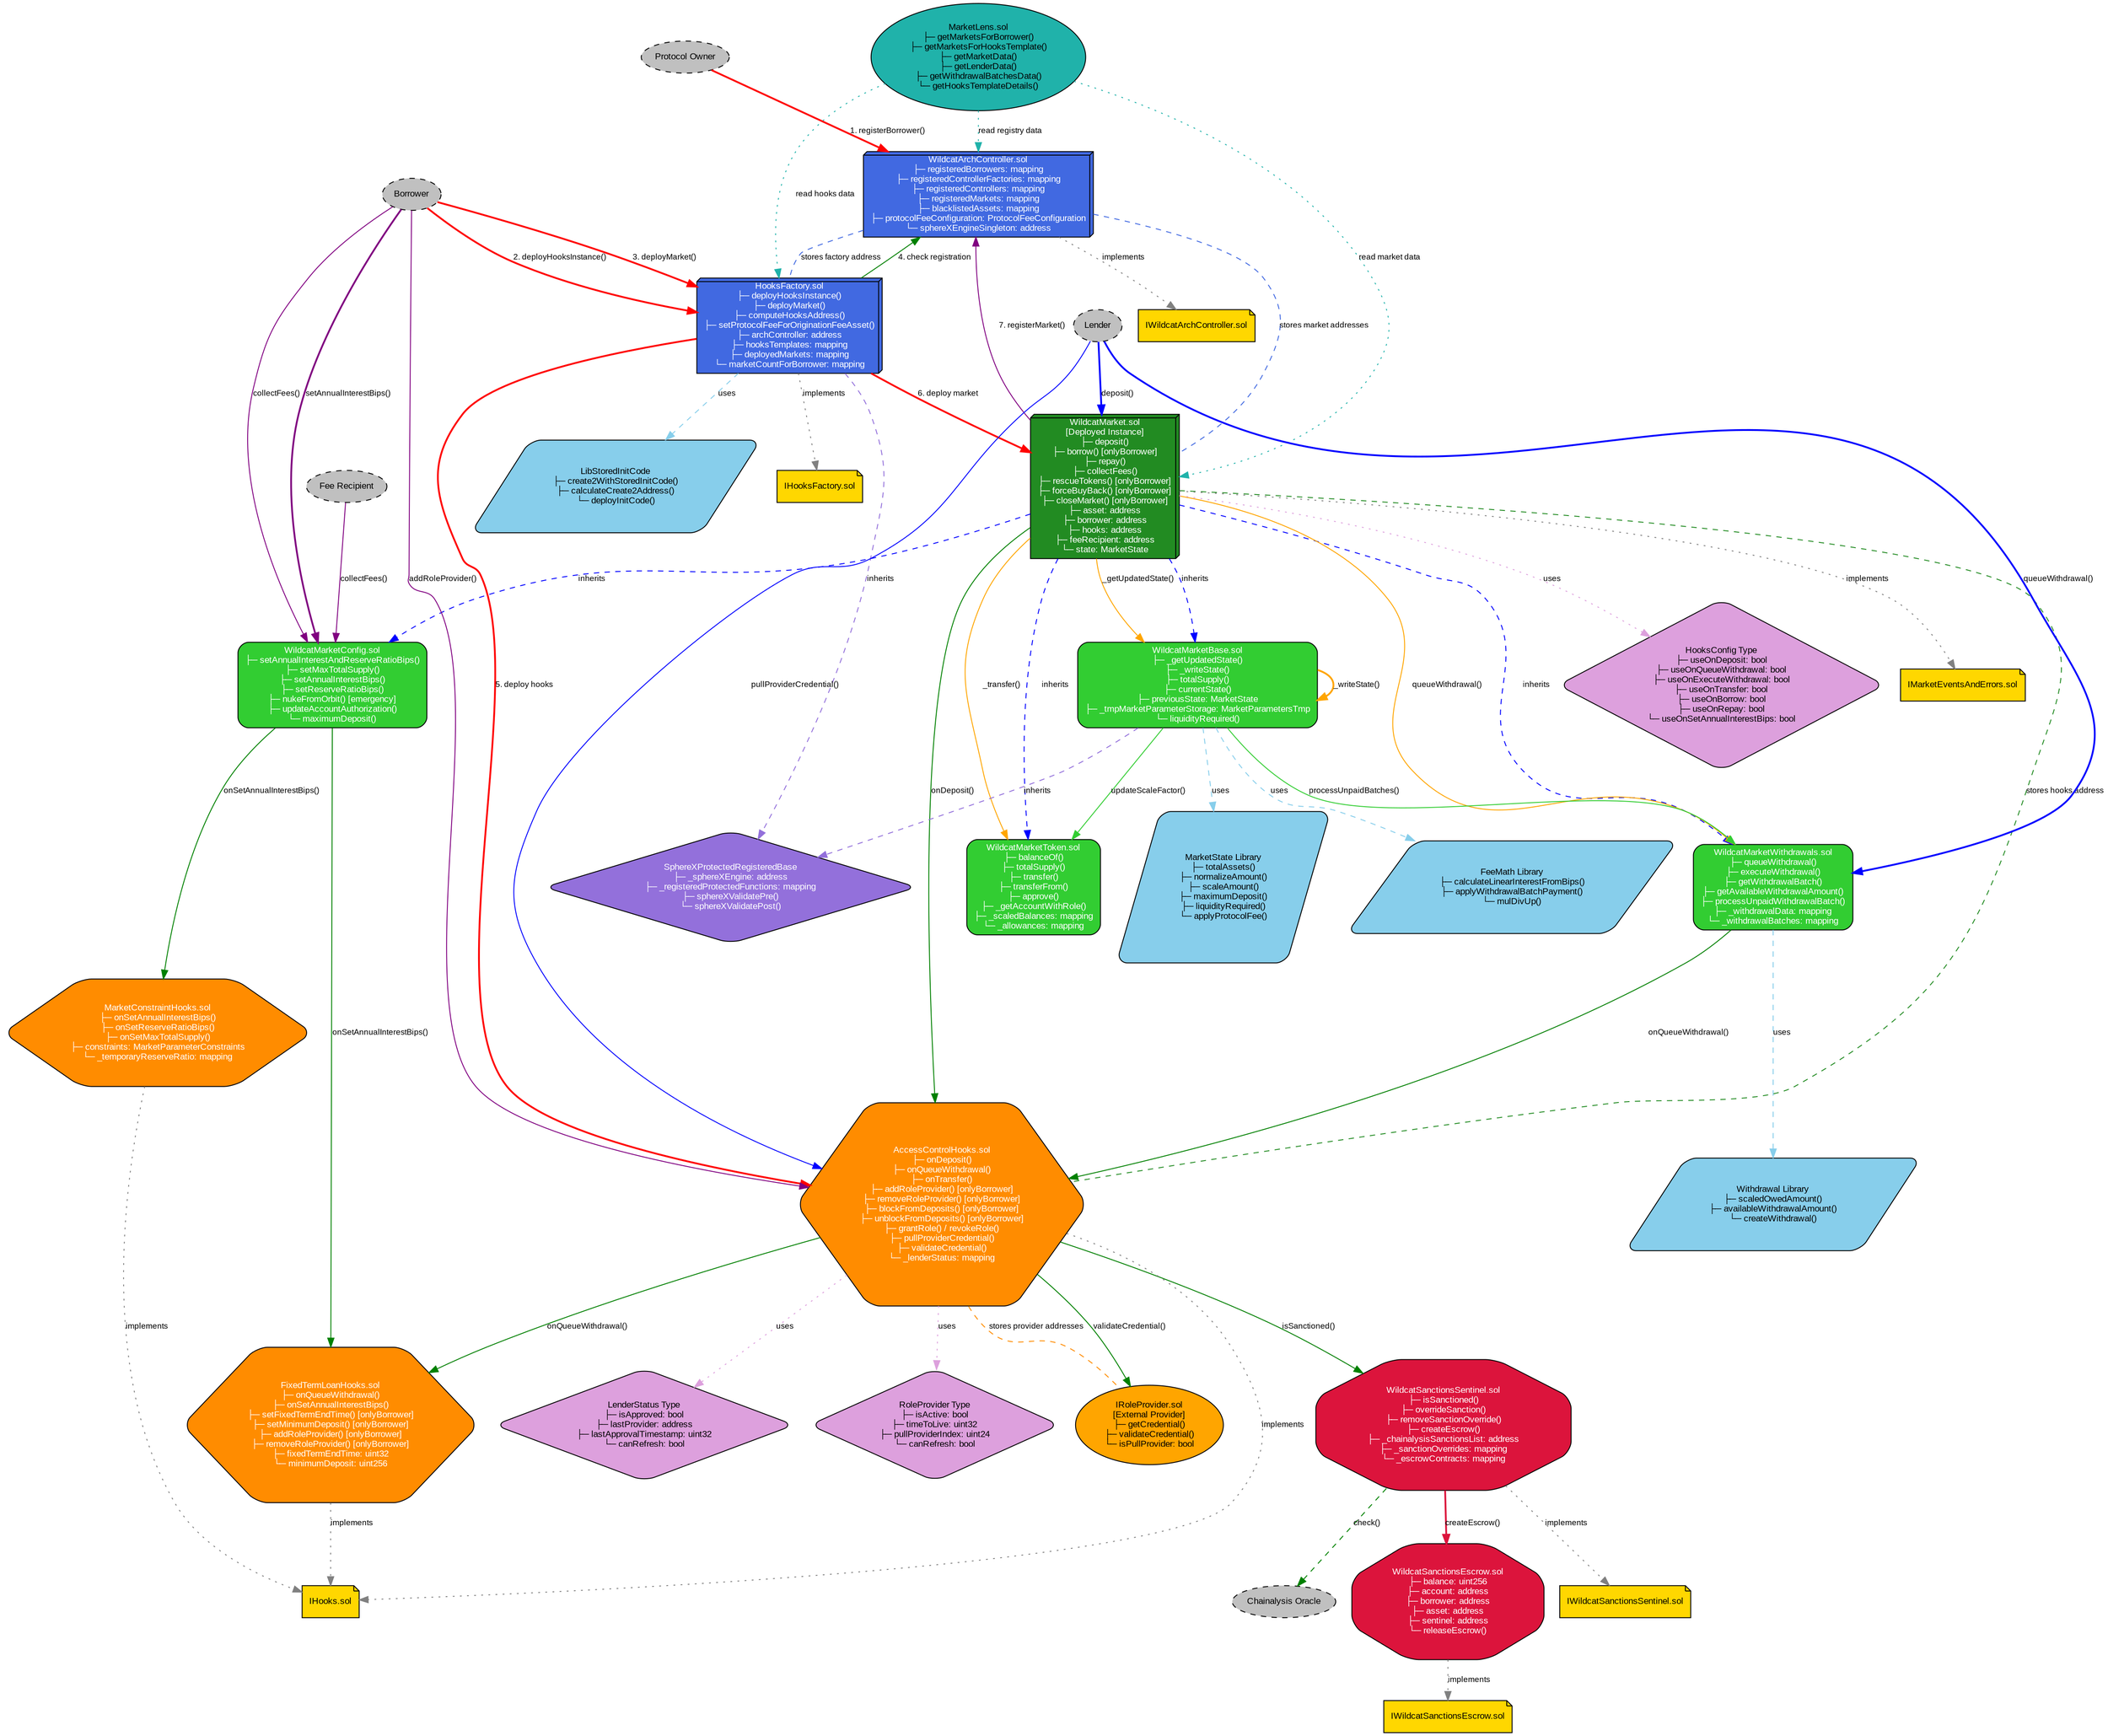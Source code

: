 digraph WildcatV2Protocol {
    rankdir=TB;
    compound=true;
    node [shape=box, style="rounded,filled", fontname="Arial", fontsize=10];
    edge [fontname="Arial", fontsize=9];
    
    // Core Protocol Contracts
    "WildcatArchController.sol" [fillcolor="#4169E1", fontcolor=white, shape=box3d, label="WildcatArchController.sol\n├─ registeredBorrowers: mapping\n├─ registeredControllerFactories: mapping\n├─ registeredControllers: mapping\n├─ registeredMarkets: mapping\n├─ blacklistedAssets: mapping\n├─ protocolFeeConfiguration: ProtocolFeeConfiguration\n└─ sphereXEngineSingleton: address"];
    
    "HooksFactory.sol" [fillcolor="#4169E1", fontcolor=white, shape=box3d, label="HooksFactory.sol\n├─ deployHooksInstance()\n├─ deployMarket()\n├─ computeHooksAddress()\n├─ setProtocolFeeForOriginationFeeAsset()\n├─ archController: address\n├─ hooksTemplates: mapping\n├─ deployedMarkets: mapping\n└─ marketCountForBorrower: mapping"];
    
    // Market Contracts  
    "WildcatMarket.sol" [fillcolor="#228B22", fontcolor=white, shape=box3d, label="WildcatMarket.sol\n[Deployed Instance]\n├─ deposit()\n├─ borrow() [onlyBorrower]\n├─ repay()\n├─ collectFees()\n├─ rescueTokens() [onlyBorrower]\n├─ forceBuyBack() [onlyBorrower]\n├─ closeMarket() [onlyBorrower]\n├─ asset: address\n├─ borrower: address\n├─ hooks: address\n├─ feeRecipient: address\n└─ state: MarketState"];
    
    "WildcatMarketBase.sol" [fillcolor="#32CD32", fontcolor=white, label="WildcatMarketBase.sol\n├─ _getUpdatedState()\n├─ _writeState()\n├─ totalSupply()\n├─ currentState()\n├─ previousState: MarketState\n├─ _tmpMarketParameterStorage: MarketParametersTmp\n└─ liquidityRequired()"];
    
    "WildcatMarketConfig.sol" [fillcolor="#32CD32", fontcolor=white, label="WildcatMarketConfig.sol\n├─ setAnnualInterestAndReserveRatioBips()\n├─ setMaxTotalSupply()\n├─ setAnnualInterestBips()\n├─ setReserveRatioBips()\n├─ nukeFromOrbit() [emergency]\n├─ updateAccountAuthorization()\n└─ maximumDeposit()"];
    
    "WildcatMarketToken.sol" [fillcolor="#32CD32", fontcolor=white, label="WildcatMarketToken.sol\n├─ balanceOf()\n├─ totalSupply()\n├─ transfer()\n├─ transferFrom()\n├─ approve()\n├─ _getAccountWithRole()\n├─ _scaledBalances: mapping\n└─ _allowances: mapping"];
    
    "WildcatMarketWithdrawals.sol" [fillcolor="#32CD32", fontcolor=white, label="WildcatMarketWithdrawals.sol\n├─ queueWithdrawal()\n├─ executeWithdrawal()\n├─ getWithdrawalBatch()\n├─ getAvailableWithdrawalAmount()\n├─ processUnpaidWithdrawalBatch()\n├─ _withdrawalData: mapping\n└─ _withdrawalBatches: mapping"];
    
    // Hooks Contracts
    "AccessControlHooks.sol" [fillcolor="#FF8C00", fontcolor=white, shape=hexagon, label="AccessControlHooks.sol\n├─ onDeposit()\n├─ onQueueWithdrawal()\n├─ onTransfer()\n├─ addRoleProvider() [onlyBorrower]\n├─ removeRoleProvider() [onlyBorrower]\n├─ blockFromDeposits() [onlyBorrower]\n├─ unblockFromDeposits() [onlyBorrower]\n├─ grantRole() / revokeRole()\n├─ pullProviderCredential()\n├─ validateCredential()\n└─ _lenderStatus: mapping"];
    
    "MarketConstraintHooks.sol" [fillcolor="#FF8C00", fontcolor=white, shape=hexagon, label="MarketConstraintHooks.sol\n├─ onSetAnnualInterestBips()\n├─ onSetReserveRatioBips()\n├─ onSetMaxTotalSupply()\n├─ constraints: MarketParameterConstraints\n└─ _temporaryReserveRatio: mapping"];
    
    "FixedTermLoanHooks.sol" [fillcolor="#FF8C00", fontcolor=white, shape=hexagon, label="FixedTermLoanHooks.sol\n├─ onQueueWithdrawal()\n├─ onSetAnnualInterestBips()\n├─ setFixedTermEndTime() [onlyBorrower]\n├─ setMinimumDeposit() [onlyBorrower]\n├─ addRoleProvider() [onlyBorrower]\n├─ removeRoleProvider() [onlyBorrower]\n├─ fixedTermEndTime: uint32\n└─ minimumDeposit: uint256"];
    
    "IRoleProvider.sol" [fillcolor="#FFA500", shape=ellipse, label="IRoleProvider.sol\n[External Provider]\n├─ getCredential()\n├─ validateCredential()\n└─ isPullProvider: bool"];
    
    // Sanctions System
    "WildcatSanctionsSentinel.sol" [fillcolor="#DC143C", fontcolor=white, shape=octagon, label="WildcatSanctionsSentinel.sol\n├─ isSanctioned()\n├─ overrideSanction()\n├─ removeSanctionOverride()\n├─ createEscrow()\n├─ _chainalysisSanctionsList: address\n├─ _sanctionOverrides: mapping\n└─ _escrowContracts: mapping"];
    
    "WildcatSanctionsEscrow.sol" [fillcolor="#DC143C", fontcolor=white, shape=octagon, label="WildcatSanctionsEscrow.sol\n├─ balance: uint256\n├─ account: address\n├─ borrower: address\n├─ asset: address\n├─ sentinel: address\n└─ releaseEscrow()"];
    
    // Libraries
    "MarketState.sol" [fillcolor="#87CEEB", shape=parallelogram, label="MarketState Library\n├─ totalAssets()\n├─ normalizeAmount()\n├─ scaleAmount()\n├─ maximumDeposit()\n├─ liquidityRequired()\n└─ applyProtocolFee()"];
    
    "FeeMath.sol" [fillcolor="#87CEEB", shape=parallelogram, label="FeeMath Library\n├─ calculateLinearInterestFromBips()\n├─ applyWithdrawalBatchPayment()\n└─ mulDivUp()"];
    
    "Withdrawal.sol" [fillcolor="#87CEEB", shape=parallelogram, label="Withdrawal Library\n├─ scaledOwedAmount()\n├─ availableWithdrawalAmount()\n└─ createWithdrawal()"];
    
    "LibStoredInitCode.sol" [fillcolor="#87CEEB", shape=parallelogram, label="LibStoredInitCode\n├─ create2WithStoredInitCode()\n├─ calculateCreate2Address()\n└─ deployInitCode()"];
    
    // Types
    "HooksConfig.sol" [fillcolor="#DDA0DD", shape=diamond, label="HooksConfig Type\n├─ useOnDeposit: bool\n├─ useOnQueueWithdrawal: bool\n├─ useOnExecuteWithdrawal: bool\n├─ useOnTransfer: bool\n├─ useOnBorrow: bool\n├─ useOnRepay: bool\n└─ useOnSetAnnualInterestBips: bool"];
    
    "LenderStatus.sol" [fillcolor="#DDA0DD", shape=diamond, label="LenderStatus Type\n├─ isApproved: bool\n├─ lastProvider: address\n├─ lastApprovalTimestamp: uint32\n└─ canRefresh: bool"];
    
    "RoleProvider.sol" [fillcolor="#DDA0DD", shape=diamond, label="RoleProvider Type\n├─ isActive: bool\n├─ timeToLive: uint32\n├─ pullProviderIndex: uint24\n└─ canRefresh: bool"];
    
    // Lens Contracts
    "MarketLens.sol" [fillcolor="#20B2AA", shape=ellipse, label="MarketLens.sol\n├─ getMarketsForBorrower()\n├─ getMarketsForHooksTemplate()\n├─ getMarketData()\n├─ getLenderData()\n├─ getWithdrawalBatchesData()\n└─ getHooksTemplateDetails()"];
    
    // Interfaces
    "IWildcatArchController.sol" [fillcolor="#FFD700", shape=note, label="IWildcatArchController.sol"];
    "IHooksFactory.sol" [fillcolor="#FFD700", shape=note, label="IHooksFactory.sol"];
    "IHooks.sol" [fillcolor="#FFD700", shape=note, label="IHooks.sol"];
    "IMarketEventsAndErrors.sol" [fillcolor="#FFD700", shape=note, label="IMarketEventsAndErrors.sol"];
    "IWildcatSanctionsSentinel.sol" [fillcolor="#FFD700", shape=note, label="IWildcatSanctionsSentinel.sol"];
    "IWildcatSanctionsEscrow.sol" [fillcolor="#FFD700", shape=note, label="IWildcatSanctionsEscrow.sol"];
    
    // SphereX Protection
    "SphereXProtectedRegisteredBase.sol" [fillcolor="#9370DB", fontcolor=white, shape=diamond, label="SphereXProtectedRegisteredBase\n├─ _sphereXEngine: address\n├─ _registeredProtectedFunctions: mapping\n├─ sphereXValidatePre()\n└─ sphereXValidatePost()"];
    
    // External Actors
    "Borrower" [fillcolor="#C0C0C0", shape=ellipse, style="filled,dashed"];
    "Lender" [fillcolor="#C0C0C0", shape=ellipse, style="filled,dashed"];
    "Protocol Owner" [fillcolor="#C0C0C0", shape=ellipse, style="filled,dashed"];
    "Fee Recipient" [fillcolor="#C0C0C0", shape=ellipse, style="filled,dashed"];
    "Chainalysis Oracle" [fillcolor="#C0C0C0", shape=ellipse, style="filled,dashed"];
    
    // Inheritance relationships
    "WildcatMarket.sol" -> "WildcatMarketBase.sol" [label="inherits", style=dashed, color="#0000FF", weight=10];
    "WildcatMarket.sol" -> "WildcatMarketConfig.sol" [label="inherits", style=dashed, color="#0000FF", weight=10];
    "WildcatMarket.sol" -> "WildcatMarketToken.sol" [label="inherits", style=dashed, color="#0000FF", weight=10];
    "WildcatMarket.sol" -> "WildcatMarketWithdrawals.sol" [label="inherits", style=dashed, color="#0000FF", weight=10];
    "WildcatMarketBase.sol" -> "SphereXProtectedRegisteredBase.sol" [label="inherits", style=dashed, color="#9370DB"];
    "HooksFactory.sol" -> "SphereXProtectedRegisteredBase.sol" [label="inherits", style=dashed, color="#9370DB"];
    
    // Interface implementations
    "WildcatArchController.sol" -> "IWildcatArchController.sol" [label="implements", style=dotted, color="#808080"];
    "HooksFactory.sol" -> "IHooksFactory.sol" [label="implements", style=dotted, color="#808080"];
    "AccessControlHooks.sol" -> "IHooks.sol" [label="implements", style=dotted, color="#808080"];
    "MarketConstraintHooks.sol" -> "IHooks.sol" [label="implements", style=dotted, color="#808080"];
    "FixedTermLoanHooks.sol" -> "IHooks.sol" [label="implements", style=dotted, color="#808080"];
    "WildcatMarket.sol" -> "IMarketEventsAndErrors.sol" [label="implements", style=dotted, color="#808080"];
    "WildcatSanctionsSentinel.sol" -> "IWildcatSanctionsSentinel.sol" [label="implements", style=dotted, color="#808080"];
    "WildcatSanctionsEscrow.sol" -> "IWildcatSanctionsEscrow.sol" [label="implements", style=dotted, color="#808080"];
    
    // Library usage
    "WildcatMarketBase.sol" -> "MarketState.sol" [label="uses", style=dashed, color="#87CEEB"];
    "WildcatMarketBase.sol" -> "FeeMath.sol" [label="uses", style=dashed, color="#87CEEB"];
    "WildcatMarketWithdrawals.sol" -> "Withdrawal.sol" [label="uses", style=dashed, color="#87CEEB"];
    "HooksFactory.sol" -> "LibStoredInitCode.sol" [label="uses", style=dashed, color="#87CEEB"];
    
    // Type usage
    "WildcatMarket.sol" -> "HooksConfig.sol" [label="uses", style=dotted, color="#DDA0DD"];
    "AccessControlHooks.sol" -> "LenderStatus.sol" [label="uses", style=dotted, color="#DDA0DD"];
    "AccessControlHooks.sol" -> "RoleProvider.sol" [label="uses", style=dotted, color="#DDA0DD"];
    
    // Deployment flows
    "Protocol Owner" -> "WildcatArchController.sol" [label="1. registerBorrower()", color="#FF0000", style=bold];
    "Borrower" -> "HooksFactory.sol" [label="2. deployHooksInstance()", color="#FF0000", style=bold];
    "Borrower" -> "HooksFactory.sol" [label="3. deployMarket()", color="#FF0000", style=bold];
    "HooksFactory.sol" -> "WildcatArchController.sol" [label="4. check registration", color="#008000"];
    "HooksFactory.sol" -> "AccessControlHooks.sol" [label="5. deploy hooks", color="#FF0000", style=bold];
    "HooksFactory.sol" -> "WildcatMarket.sol" [label="6. deploy market", color="#FF0000", style=bold];
    "WildcatMarket.sol" -> "WildcatArchController.sol" [label="7. registerMarket()", color="#800080"];
    
    // Lender interaction flows
    "Lender" -> "WildcatMarket.sol" [label="deposit()", color="#0000FF", style=bold];
    "WildcatMarket.sol" -> "AccessControlHooks.sol" [label="onDeposit()", color="#008000"];
    "AccessControlHooks.sol" -> "IRoleProvider.sol" [label="validateCredential()", color="#008000"];
    "AccessControlHooks.sol" -> "WildcatSanctionsSentinel.sol" [label="isSanctioned()", color="#008000"];
    "WildcatSanctionsSentinel.sol" -> "Chainalysis Oracle" [label="check()", color="#008000", style=dashed];
    
    // Market operation flows
    "WildcatMarket.sol" -> "WildcatMarketBase.sol" [label="_getUpdatedState()", color="#FFA500", weight=5];
    "WildcatMarketBase.sol" -> "WildcatMarketBase.sol" [label="_writeState()", color="#FFA500", style=bold];
    "WildcatMarket.sol" -> "WildcatMarketToken.sol" [label="_transfer()", color="#FFA500"];
    "WildcatMarket.sol" -> "WildcatMarketWithdrawals.sol" [label="queueWithdrawal()", color="#FFA500"];
    
    // Parameter update flows
    "Borrower" -> "WildcatMarketConfig.sol" [label="setAnnualInterestBips()", color="#800080", style=bold];
    "WildcatMarketConfig.sol" -> "MarketConstraintHooks.sol" [label="onSetAnnualInterestBips()", color="#008000"];
    "WildcatMarketConfig.sol" -> "FixedTermLoanHooks.sol" [label="onSetAnnualInterestBips()", color="#008000"];
    
    // Withdrawal flows
    "Lender" -> "WildcatMarketWithdrawals.sol" [label="queueWithdrawal()", color="#0000FF", style=bold];
    "WildcatMarketWithdrawals.sol" -> "AccessControlHooks.sol" [label="onQueueWithdrawal()", color="#008000"];
    "AccessControlHooks.sol" -> "FixedTermLoanHooks.sol" [label="onQueueWithdrawal()", color="#008000"];
    
    // Sanctions flow
    "WildcatSanctionsSentinel.sol" -> "WildcatSanctionsEscrow.sol" [label="createEscrow()", color="#DC143C", style=bold];
    
    // Fee collection flows
    "Fee Recipient" -> "WildcatMarketConfig.sol" [label="collectFees()", color="#800080"];
    "Borrower" -> "WildcatMarketConfig.sol" [label="collectFees()", color="#800080"];
    
    // Data access flows
    "MarketLens.sol" -> "WildcatMarket.sol" [label="read market data", color="#20B2AA", style=dotted];
    "MarketLens.sol" -> "HooksFactory.sol" [label="read hooks data", color="#20B2AA", style=dotted];
    "MarketLens.sol" -> "WildcatArchController.sol" [label="read registry data", color="#20B2AA", style=dotted];
    
    // Data storage relationships
    "WildcatArchController.sol" -> "HooksFactory.sol" [label="stores factory address", color="#4169E1", style=dashed, dir=none];
    "WildcatArchController.sol" -> "WildcatMarket.sol" [label="stores market addresses", color="#4169E1", style=dashed, dir=none];
    "AccessControlHooks.sol" -> "IRoleProvider.sol" [label="stores provider addresses", color="#FF8C00", style=dashed, dir=none];
    "WildcatMarket.sol" -> "AccessControlHooks.sol" [label="stores hooks address", color="#228B22", style=dashed, dir=none];
    
    // Role provider management
    "Borrower" -> "AccessControlHooks.sol" [label="addRoleProvider()", color="#800080"];
    "Lender" -> "AccessControlHooks.sol" [label="pullProviderCredential()", color="#0000FF"];
    
    // Market state updates
    "WildcatMarketBase.sol" -> "WildcatMarketToken.sol" [label="updateScaleFactor()", color="#32CD32"];
    "WildcatMarketBase.sol" -> "WildcatMarketWithdrawals.sol" [label="processUnpaidBatches()", color="#32CD32"];
}